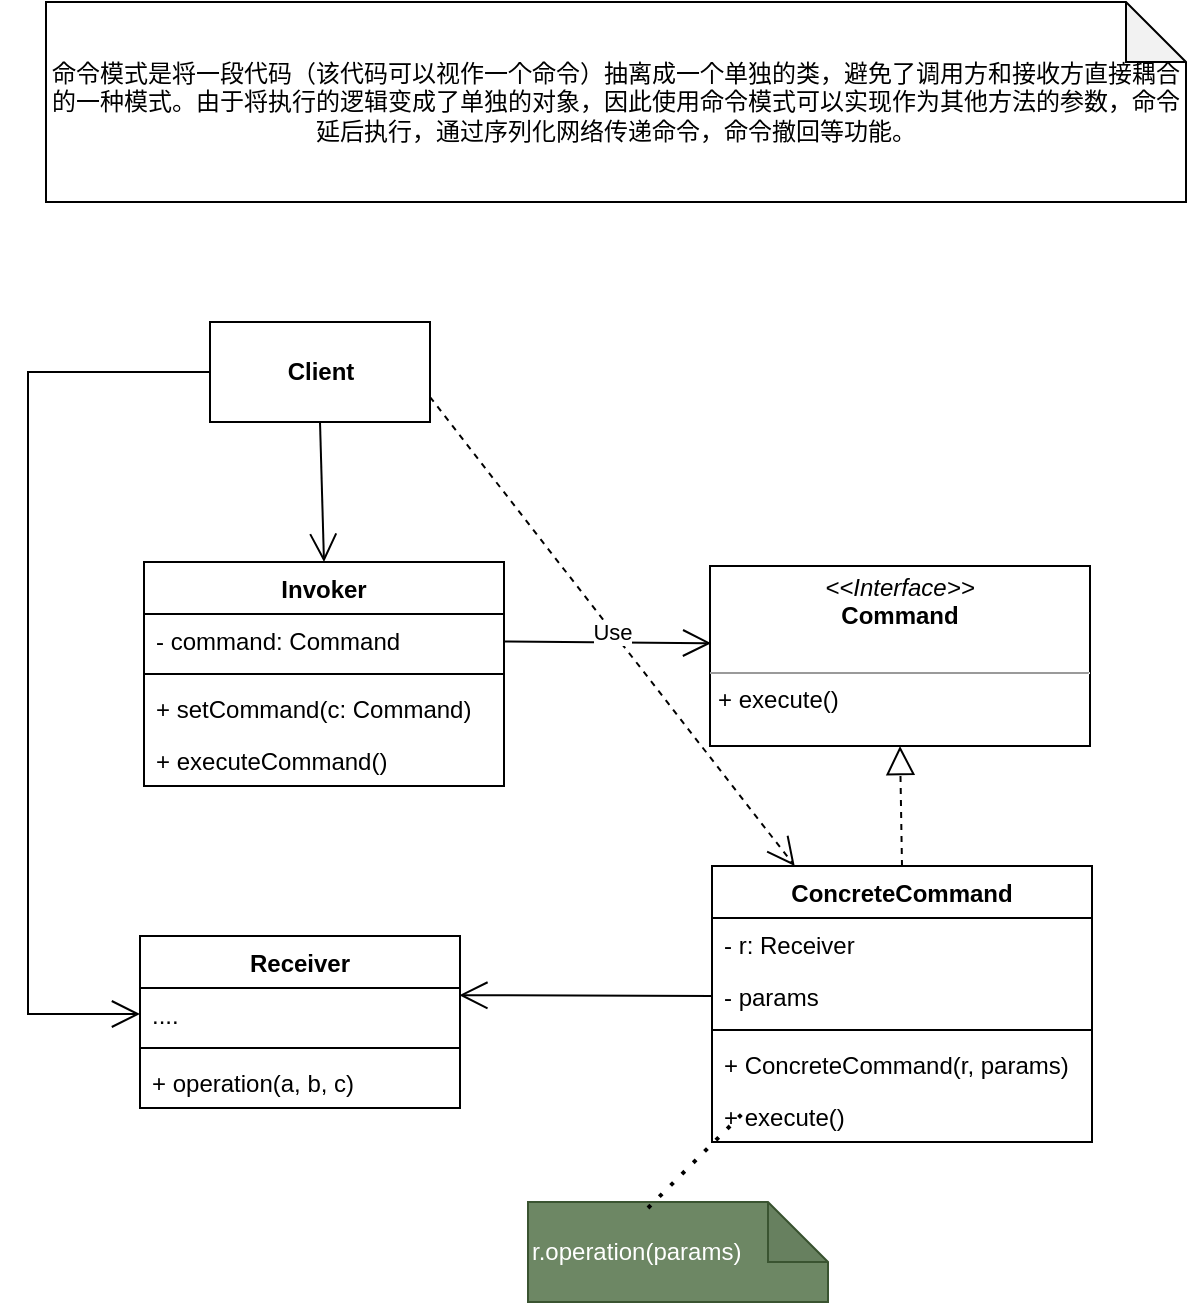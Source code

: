 <mxfile version="20.5.1" type="github">
  <diagram id="IboxONmjz969cbpa-Z4T" name="第 1 页">
    <mxGraphModel dx="1550" dy="859" grid="1" gridSize="10" guides="1" tooltips="1" connect="1" arrows="1" fold="1" page="1" pageScale="1" pageWidth="827" pageHeight="1169" math="0" shadow="0">
      <root>
        <mxCell id="0" />
        <mxCell id="1" parent="0" />
        <mxCell id="_Vk2DpKHZ6NKGGIlkO47-1" value="命令模式是将一段代码（该代码可以视作一个命令）抽离成一个单独的类，避免了调用方和接收方直接耦合的一种模式。由于将执行的逻辑变成了单独的对象，因此使用命令模式可以实现作为其他方法的参数，命令延后执行，通过序列化网络传递命令，命令撤回等功能。" style="shape=note;whiteSpace=wrap;html=1;backgroundOutline=1;darkOpacity=0.05;" vertex="1" parent="1">
          <mxGeometry x="129" y="50" width="570" height="100" as="geometry" />
        </mxCell>
        <mxCell id="_Vk2DpKHZ6NKGGIlkO47-2" value="ConcreteCommand" style="swimlane;fontStyle=1;align=center;verticalAlign=top;childLayout=stackLayout;horizontal=1;startSize=26;horizontalStack=0;resizeParent=1;resizeParentMax=0;resizeLast=0;collapsible=1;marginBottom=0;" vertex="1" parent="1">
          <mxGeometry x="462" y="482" width="190" height="138" as="geometry" />
        </mxCell>
        <mxCell id="_Vk2DpKHZ6NKGGIlkO47-3" value="- r: Receiver" style="text;strokeColor=none;fillColor=none;align=left;verticalAlign=top;spacingLeft=4;spacingRight=4;overflow=hidden;rotatable=0;points=[[0,0.5],[1,0.5]];portConstraint=eastwest;" vertex="1" parent="_Vk2DpKHZ6NKGGIlkO47-2">
          <mxGeometry y="26" width="190" height="26" as="geometry" />
        </mxCell>
        <mxCell id="_Vk2DpKHZ6NKGGIlkO47-22" value="- params" style="text;strokeColor=none;fillColor=none;align=left;verticalAlign=top;spacingLeft=4;spacingRight=4;overflow=hidden;rotatable=0;points=[[0,0.5],[1,0.5]];portConstraint=eastwest;" vertex="1" parent="_Vk2DpKHZ6NKGGIlkO47-2">
          <mxGeometry y="52" width="190" height="26" as="geometry" />
        </mxCell>
        <mxCell id="_Vk2DpKHZ6NKGGIlkO47-4" value="" style="line;strokeWidth=1;fillColor=none;align=left;verticalAlign=middle;spacingTop=-1;spacingLeft=3;spacingRight=3;rotatable=0;labelPosition=right;points=[];portConstraint=eastwest;strokeColor=inherit;" vertex="1" parent="_Vk2DpKHZ6NKGGIlkO47-2">
          <mxGeometry y="78" width="190" height="8" as="geometry" />
        </mxCell>
        <mxCell id="_Vk2DpKHZ6NKGGIlkO47-5" value="+ ConcreteCommand(r, params)" style="text;strokeColor=none;fillColor=none;align=left;verticalAlign=top;spacingLeft=4;spacingRight=4;overflow=hidden;rotatable=0;points=[[0,0.5],[1,0.5]];portConstraint=eastwest;" vertex="1" parent="_Vk2DpKHZ6NKGGIlkO47-2">
          <mxGeometry y="86" width="190" height="26" as="geometry" />
        </mxCell>
        <mxCell id="_Vk2DpKHZ6NKGGIlkO47-23" value="+ execute()" style="text;strokeColor=none;fillColor=none;align=left;verticalAlign=top;spacingLeft=4;spacingRight=4;overflow=hidden;rotatable=0;points=[[0,0.5],[1,0.5]];portConstraint=eastwest;" vertex="1" parent="_Vk2DpKHZ6NKGGIlkO47-2">
          <mxGeometry y="112" width="190" height="26" as="geometry" />
        </mxCell>
        <mxCell id="_Vk2DpKHZ6NKGGIlkO47-6" value="&lt;p style=&quot;margin:0px;margin-top:4px;text-align:center;&quot;&gt;&lt;i&gt;&amp;lt;&amp;lt;Interface&amp;gt;&amp;gt;&lt;/i&gt;&lt;br&gt;&lt;b&gt;Command&lt;/b&gt;&lt;/p&gt;&lt;br&gt;&lt;hr size=&quot;1&quot;&gt;&lt;p style=&quot;margin:0px;margin-left:4px;&quot;&gt;+ execute()&lt;br&gt;&lt;/p&gt;" style="verticalAlign=top;align=left;overflow=fill;fontSize=12;fontFamily=Helvetica;html=1;" vertex="1" parent="1">
          <mxGeometry x="461" y="332" width="190" height="90" as="geometry" />
        </mxCell>
        <mxCell id="_Vk2DpKHZ6NKGGIlkO47-7" value="" style="endArrow=block;dashed=1;endFill=0;endSize=12;html=1;rounded=0;exitX=0.5;exitY=0;exitDx=0;exitDy=0;entryX=0.5;entryY=1;entryDx=0;entryDy=0;" edge="1" parent="1" source="_Vk2DpKHZ6NKGGIlkO47-2" target="_Vk2DpKHZ6NKGGIlkO47-6">
          <mxGeometry width="160" relative="1" as="geometry">
            <mxPoint x="556" y="452" as="sourcePoint" />
            <mxPoint x="716" y="452" as="targetPoint" />
          </mxGeometry>
        </mxCell>
        <mxCell id="_Vk2DpKHZ6NKGGIlkO47-8" value="Receiver" style="swimlane;fontStyle=1;align=center;verticalAlign=top;childLayout=stackLayout;horizontal=1;startSize=26;horizontalStack=0;resizeParent=1;resizeParentMax=0;resizeLast=0;collapsible=1;marginBottom=0;" vertex="1" parent="1">
          <mxGeometry x="176" y="517" width="160" height="86" as="geometry" />
        </mxCell>
        <mxCell id="_Vk2DpKHZ6NKGGIlkO47-9" value="...." style="text;strokeColor=none;fillColor=none;align=left;verticalAlign=top;spacingLeft=4;spacingRight=4;overflow=hidden;rotatable=0;points=[[0,0.5],[1,0.5]];portConstraint=eastwest;" vertex="1" parent="_Vk2DpKHZ6NKGGIlkO47-8">
          <mxGeometry y="26" width="160" height="26" as="geometry" />
        </mxCell>
        <mxCell id="_Vk2DpKHZ6NKGGIlkO47-10" value="" style="line;strokeWidth=1;fillColor=none;align=left;verticalAlign=middle;spacingTop=-1;spacingLeft=3;spacingRight=3;rotatable=0;labelPosition=right;points=[];portConstraint=eastwest;strokeColor=inherit;" vertex="1" parent="_Vk2DpKHZ6NKGGIlkO47-8">
          <mxGeometry y="52" width="160" height="8" as="geometry" />
        </mxCell>
        <mxCell id="_Vk2DpKHZ6NKGGIlkO47-11" value="+ operation(a, b, c)" style="text;strokeColor=none;fillColor=none;align=left;verticalAlign=top;spacingLeft=4;spacingRight=4;overflow=hidden;rotatable=0;points=[[0,0.5],[1,0.5]];portConstraint=eastwest;" vertex="1" parent="_Vk2DpKHZ6NKGGIlkO47-8">
          <mxGeometry y="60" width="160" height="26" as="geometry" />
        </mxCell>
        <mxCell id="_Vk2DpKHZ6NKGGIlkO47-12" value="" style="endArrow=open;endFill=1;endSize=12;html=1;rounded=0;exitX=0;exitY=0.5;exitDx=0;exitDy=0;entryX=0.998;entryY=0.138;entryDx=0;entryDy=0;entryPerimeter=0;" edge="1" parent="1" source="_Vk2DpKHZ6NKGGIlkO47-22" target="_Vk2DpKHZ6NKGGIlkO47-9">
          <mxGeometry width="160" relative="1" as="geometry">
            <mxPoint x="336" y="522" as="sourcePoint" />
            <mxPoint x="336" y="610" as="targetPoint" />
          </mxGeometry>
        </mxCell>
        <mxCell id="_Vk2DpKHZ6NKGGIlkO47-13" value="Invoker" style="swimlane;fontStyle=1;align=center;verticalAlign=top;childLayout=stackLayout;horizontal=1;startSize=26;horizontalStack=0;resizeParent=1;resizeParentMax=0;resizeLast=0;collapsible=1;marginBottom=0;" vertex="1" parent="1">
          <mxGeometry x="178" y="330" width="180" height="112" as="geometry" />
        </mxCell>
        <mxCell id="_Vk2DpKHZ6NKGGIlkO47-14" value="- command: Command" style="text;strokeColor=none;fillColor=none;align=left;verticalAlign=top;spacingLeft=4;spacingRight=4;overflow=hidden;rotatable=0;points=[[0,0.5],[1,0.5]];portConstraint=eastwest;" vertex="1" parent="_Vk2DpKHZ6NKGGIlkO47-13">
          <mxGeometry y="26" width="180" height="26" as="geometry" />
        </mxCell>
        <mxCell id="_Vk2DpKHZ6NKGGIlkO47-15" value="" style="line;strokeWidth=1;fillColor=none;align=left;verticalAlign=middle;spacingTop=-1;spacingLeft=3;spacingRight=3;rotatable=0;labelPosition=right;points=[];portConstraint=eastwest;strokeColor=inherit;" vertex="1" parent="_Vk2DpKHZ6NKGGIlkO47-13">
          <mxGeometry y="52" width="180" height="8" as="geometry" />
        </mxCell>
        <mxCell id="_Vk2DpKHZ6NKGGIlkO47-27" value="+ setCommand(c: Command)" style="text;strokeColor=none;fillColor=none;align=left;verticalAlign=top;spacingLeft=4;spacingRight=4;overflow=hidden;rotatable=0;points=[[0,0.5],[1,0.5]];portConstraint=eastwest;" vertex="1" parent="_Vk2DpKHZ6NKGGIlkO47-13">
          <mxGeometry y="60" width="180" height="26" as="geometry" />
        </mxCell>
        <mxCell id="_Vk2DpKHZ6NKGGIlkO47-16" value="+ executeCommand()" style="text;strokeColor=none;fillColor=none;align=left;verticalAlign=top;spacingLeft=4;spacingRight=4;overflow=hidden;rotatable=0;points=[[0,0.5],[1,0.5]];portConstraint=eastwest;" vertex="1" parent="_Vk2DpKHZ6NKGGIlkO47-13">
          <mxGeometry y="86" width="180" height="26" as="geometry" />
        </mxCell>
        <mxCell id="_Vk2DpKHZ6NKGGIlkO47-17" value="" style="endArrow=open;endFill=1;endSize=12;html=1;rounded=0;entryX=0.003;entryY=0.429;entryDx=0;entryDy=0;entryPerimeter=0;" edge="1" parent="1" source="_Vk2DpKHZ6NKGGIlkO47-14" target="_Vk2DpKHZ6NKGGIlkO47-6">
          <mxGeometry width="160" relative="1" as="geometry">
            <mxPoint x="346" y="371" as="sourcePoint" />
            <mxPoint x="506" y="371" as="targetPoint" />
          </mxGeometry>
        </mxCell>
        <mxCell id="_Vk2DpKHZ6NKGGIlkO47-18" value="Client" style="html=1;fontStyle=1" vertex="1" parent="1">
          <mxGeometry x="211" y="210" width="110" height="50" as="geometry" />
        </mxCell>
        <mxCell id="_Vk2DpKHZ6NKGGIlkO47-19" value="" style="endArrow=open;endFill=1;endSize=12;html=1;rounded=0;exitX=0.5;exitY=1;exitDx=0;exitDy=0;entryX=0.5;entryY=0;entryDx=0;entryDy=0;" edge="1" parent="1" source="_Vk2DpKHZ6NKGGIlkO47-18" target="_Vk2DpKHZ6NKGGIlkO47-13">
          <mxGeometry width="160" relative="1" as="geometry">
            <mxPoint x="380" y="250" as="sourcePoint" />
            <mxPoint x="540" y="250" as="targetPoint" />
          </mxGeometry>
        </mxCell>
        <mxCell id="_Vk2DpKHZ6NKGGIlkO47-21" value="r.operation(params)" style="shape=note;whiteSpace=wrap;html=1;backgroundOutline=1;darkOpacity=0.05;align=left;fillColor=#6d8764;fontColor=#ffffff;strokeColor=#3A5431;" vertex="1" parent="1">
          <mxGeometry x="370" y="650" width="150" height="50" as="geometry" />
        </mxCell>
        <mxCell id="_Vk2DpKHZ6NKGGIlkO47-24" value="" style="endArrow=none;dashed=1;html=1;dashPattern=1 3;strokeWidth=2;rounded=0;" edge="1" parent="1">
          <mxGeometry width="50" height="50" relative="1" as="geometry">
            <mxPoint x="430" y="653" as="sourcePoint" />
            <mxPoint x="480" y="603" as="targetPoint" />
          </mxGeometry>
        </mxCell>
        <mxCell id="_Vk2DpKHZ6NKGGIlkO47-25" value="Use" style="endArrow=open;endSize=12;dashed=1;html=1;rounded=0;exitX=1;exitY=0.75;exitDx=0;exitDy=0;" edge="1" parent="1" source="_Vk2DpKHZ6NKGGIlkO47-18" target="_Vk2DpKHZ6NKGGIlkO47-2">
          <mxGeometry width="160" relative="1" as="geometry">
            <mxPoint x="370" y="270" as="sourcePoint" />
            <mxPoint x="530" y="270" as="targetPoint" />
          </mxGeometry>
        </mxCell>
        <mxCell id="_Vk2DpKHZ6NKGGIlkO47-26" value="" style="endArrow=open;endFill=1;endSize=12;html=1;rounded=0;entryX=0;entryY=0.5;entryDx=0;entryDy=0;exitX=0;exitY=0.5;exitDx=0;exitDy=0;" edge="1" parent="1" source="_Vk2DpKHZ6NKGGIlkO47-18" target="_Vk2DpKHZ6NKGGIlkO47-9">
          <mxGeometry width="160" relative="1" as="geometry">
            <mxPoint x="20" y="460" as="sourcePoint" />
            <mxPoint x="180" y="460" as="targetPoint" />
            <Array as="points">
              <mxPoint x="120" y="235" />
              <mxPoint x="120" y="556" />
            </Array>
          </mxGeometry>
        </mxCell>
      </root>
    </mxGraphModel>
  </diagram>
</mxfile>
